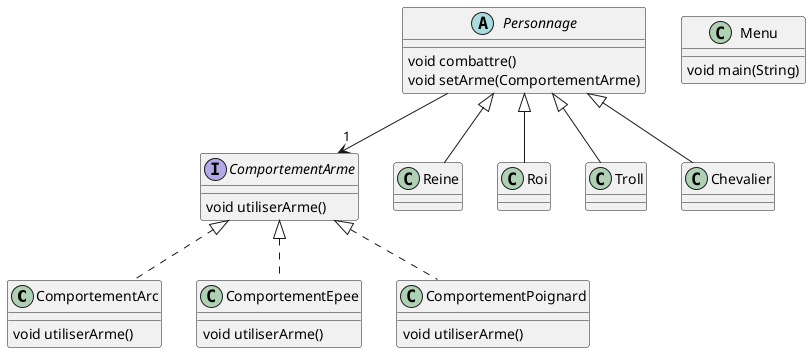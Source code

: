 @startuml

' definitions
' -----------

' package ""
class ComportementArc
interface ComportementArme
class ComportementEpee
class ComportementPoignard
class Menu
abstract Personnage
class Reine
class Roi
class Troll
class Chevalier
' end package

' content
' -------

' ComportementArme:
ComportementArme : void utiliserArme()

' ComportementArc:
ComportementArme <|.. ComportementArc
ComportementArc : void utiliserArme()

' ComportementEpee:
ComportementArme <|.. ComportementEpee
ComportementEpee : void utiliserArme()

' Menu:
Menu : void main(String)

' Roi:
Personnage <|-- Roi

' Reine:
Personnage <|-- Reine

' ComportementPoignard:
ComportementArme <|.. ComportementPoignard
ComportementPoignard : void utiliserArme()

' Personnage:
Personnage --> "1" ComportementArme
Personnage : void combattre()
Personnage : void setArme(ComportementArme)

' Chevalier:
Personnage <|-- Chevalier

' Troll:
Personnage <|-- Troll

@enduml
